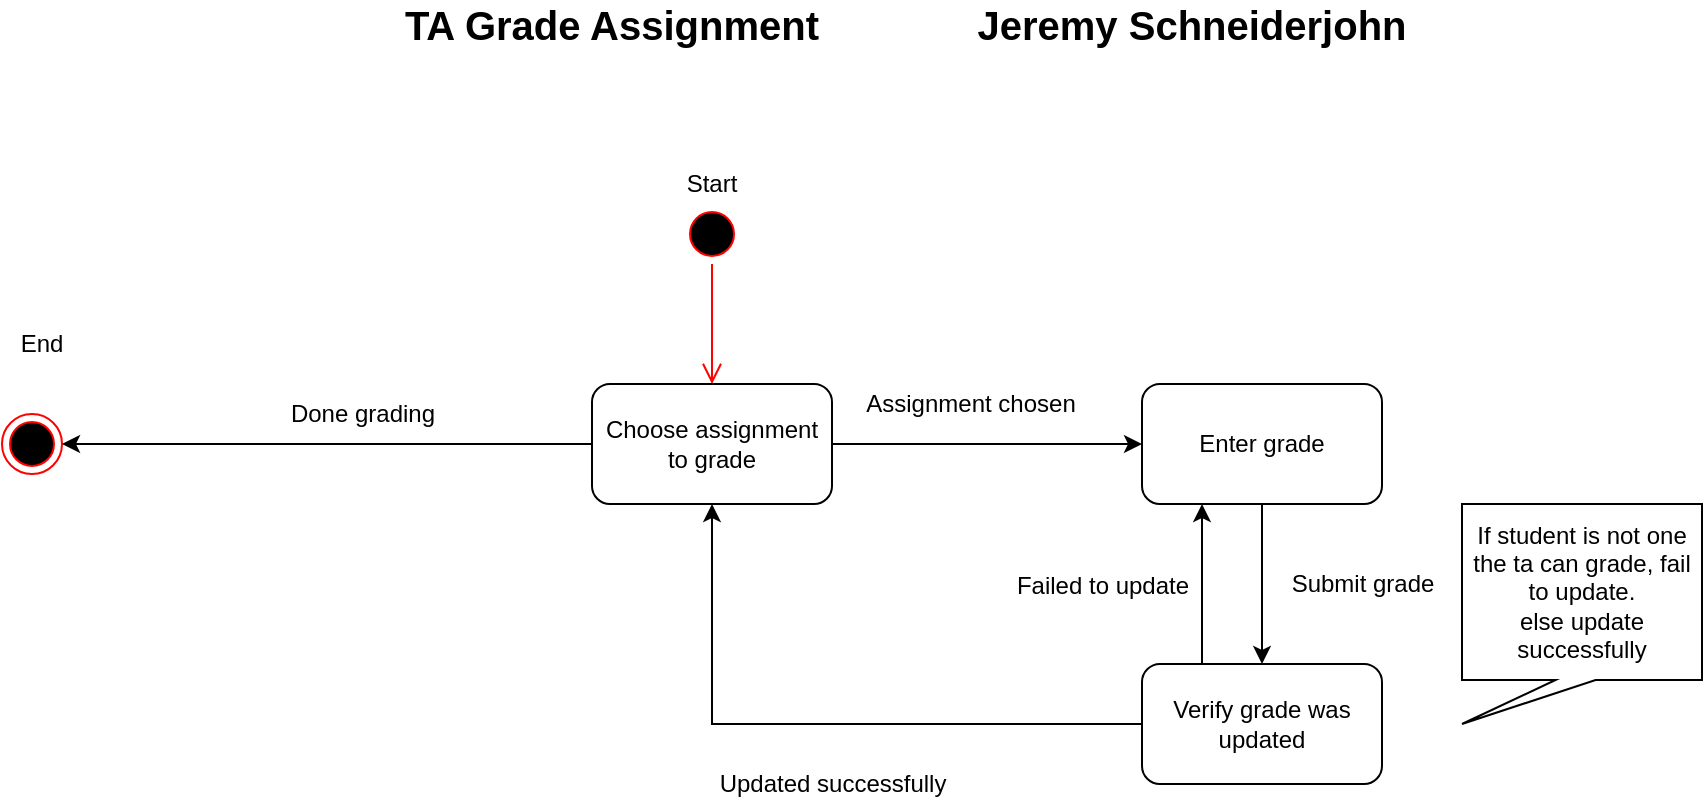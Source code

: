 <mxfile version="12.7.0" type="device"><diagram id="TWFyPcf1e1UJpvSBs_6Y" name="Page-1"><mxGraphModel dx="1038" dy="499" grid="1" gridSize="10" guides="1" tooltips="1" connect="1" arrows="1" fold="1" page="1" pageScale="1" pageWidth="850" pageHeight="1100" math="0" shadow="0"><root><mxCell id="0"/><mxCell id="1" parent="0"/><mxCell id="6j3sq4Ybq6Xct6s7ER6m-3" value="" style="ellipse;html=1;shape=startState;fillColor=#000000;strokeColor=#ff0000;" parent="1" vertex="1"><mxGeometry x="360" y="140" width="30" height="30" as="geometry"/></mxCell><mxCell id="6j3sq4Ybq6Xct6s7ER6m-4" value="" style="edgeStyle=orthogonalEdgeStyle;html=1;verticalAlign=bottom;endArrow=open;endSize=8;strokeColor=#ff0000;" parent="1" source="6j3sq4Ybq6Xct6s7ER6m-3" edge="1"><mxGeometry relative="1" as="geometry"><mxPoint x="375" y="230" as="targetPoint"/></mxGeometry></mxCell><mxCell id="6j3sq4Ybq6Xct6s7ER6m-5" value="Start" style="text;html=1;strokeColor=none;fillColor=none;align=center;verticalAlign=middle;whiteSpace=wrap;rounded=0;" parent="1" vertex="1"><mxGeometry x="355" y="120" width="40" height="20" as="geometry"/></mxCell><mxCell id="6j3sq4Ybq6Xct6s7ER6m-10" style="edgeStyle=orthogonalEdgeStyle;rounded=0;orthogonalLoop=1;jettySize=auto;html=1;exitX=1;exitY=0.5;exitDx=0;exitDy=0;entryX=0;entryY=0.5;entryDx=0;entryDy=0;" parent="1" source="6j3sq4Ybq6Xct6s7ER6m-6" target="6j3sq4Ybq6Xct6s7ER6m-7" edge="1"><mxGeometry relative="1" as="geometry"/></mxCell><mxCell id="6j3sq4Ybq6Xct6s7ER6m-12" value="Assignment chosen" style="text;html=1;align=center;verticalAlign=middle;resizable=0;points=[];labelBackgroundColor=#ffffff;" parent="6j3sq4Ybq6Xct6s7ER6m-10" vertex="1" connectable="0"><mxGeometry x="-0.293" y="3" relative="1" as="geometry"><mxPoint x="14" y="-17" as="offset"/></mxGeometry></mxCell><mxCell id="6j3sq4Ybq6Xct6s7ER6m-6" value="Choose assignment to grade" style="rounded=1;whiteSpace=wrap;html=1;" parent="1" vertex="1"><mxGeometry x="315" y="230" width="120" height="60" as="geometry"/></mxCell><mxCell id="6j3sq4Ybq6Xct6s7ER6m-15" style="edgeStyle=orthogonalEdgeStyle;rounded=0;orthogonalLoop=1;jettySize=auto;html=1;exitX=0.5;exitY=1;exitDx=0;exitDy=0;" parent="1" source="6j3sq4Ybq6Xct6s7ER6m-7" target="6j3sq4Ybq6Xct6s7ER6m-14" edge="1"><mxGeometry relative="1" as="geometry"><mxPoint x="650" y="300" as="sourcePoint"/><Array as="points"><mxPoint x="650" y="330"/><mxPoint x="650" y="330"/></Array></mxGeometry></mxCell><mxCell id="6j3sq4Ybq6Xct6s7ER6m-16" value="Submit grade" style="text;html=1;align=center;verticalAlign=middle;resizable=0;points=[];labelBackgroundColor=#ffffff;" parent="6j3sq4Ybq6Xct6s7ER6m-15" vertex="1" connectable="0"><mxGeometry x="0.18" relative="1" as="geometry"><mxPoint x="50" y="-7" as="offset"/></mxGeometry></mxCell><mxCell id="6j3sq4Ybq6Xct6s7ER6m-7" value="Enter grade" style="rounded=1;whiteSpace=wrap;html=1;" parent="1" vertex="1"><mxGeometry x="590" y="230" width="120" height="60" as="geometry"/></mxCell><mxCell id="6j3sq4Ybq6Xct6s7ER6m-8" value="" style="ellipse;html=1;shape=endState;fillColor=#000000;strokeColor=#ff0000;" parent="1" vertex="1"><mxGeometry x="20" y="245" width="30" height="30" as="geometry"/></mxCell><mxCell id="6j3sq4Ybq6Xct6s7ER6m-9" value="" style="endArrow=classic;html=1;exitX=0;exitY=0.5;exitDx=0;exitDy=0;entryX=1;entryY=0.5;entryDx=0;entryDy=0;" parent="1" source="6j3sq4Ybq6Xct6s7ER6m-6" target="6j3sq4Ybq6Xct6s7ER6m-8" edge="1"><mxGeometry width="50" height="50" relative="1" as="geometry"><mxPoint x="20" y="360" as="sourcePoint"/><mxPoint x="70" y="310" as="targetPoint"/></mxGeometry></mxCell><mxCell id="6j3sq4Ybq6Xct6s7ER6m-11" value="Done grading" style="text;html=1;align=center;verticalAlign=middle;resizable=0;points=[];labelBackgroundColor=#ffffff;" parent="6j3sq4Ybq6Xct6s7ER6m-9" vertex="1" connectable="0"><mxGeometry x="-0.44" y="-1" relative="1" as="geometry"><mxPoint x="-41" y="-14" as="offset"/></mxGeometry></mxCell><mxCell id="6j3sq4Ybq6Xct6s7ER6m-17" style="edgeStyle=orthogonalEdgeStyle;rounded=0;orthogonalLoop=1;jettySize=auto;html=1;exitX=0.25;exitY=0;exitDx=0;exitDy=0;entryX=0.25;entryY=1;entryDx=0;entryDy=0;" parent="1" source="6j3sq4Ybq6Xct6s7ER6m-14" target="6j3sq4Ybq6Xct6s7ER6m-7" edge="1"><mxGeometry relative="1" as="geometry"><Array as="points"><mxPoint x="620" y="350"/><mxPoint x="620" y="350"/></Array></mxGeometry></mxCell><mxCell id="6j3sq4Ybq6Xct6s7ER6m-18" value="Failed to update" style="text;html=1;align=center;verticalAlign=middle;resizable=0;points=[];labelBackgroundColor=#ffffff;" parent="6j3sq4Ybq6Xct6s7ER6m-17" vertex="1" connectable="0"><mxGeometry x="-0.134" y="3" relative="1" as="geometry"><mxPoint x="-47" y="-5" as="offset"/></mxGeometry></mxCell><mxCell id="6j3sq4Ybq6Xct6s7ER6m-20" style="edgeStyle=orthogonalEdgeStyle;rounded=0;orthogonalLoop=1;jettySize=auto;html=1;exitX=0;exitY=0.5;exitDx=0;exitDy=0;entryX=0.5;entryY=1;entryDx=0;entryDy=0;" parent="1" source="6j3sq4Ybq6Xct6s7ER6m-14" target="6j3sq4Ybq6Xct6s7ER6m-6" edge="1"><mxGeometry relative="1" as="geometry"/></mxCell><mxCell id="6j3sq4Ybq6Xct6s7ER6m-21" value="Updated successfully" style="text;html=1;align=center;verticalAlign=middle;resizable=0;points=[];labelBackgroundColor=#ffffff;" parent="6j3sq4Ybq6Xct6s7ER6m-20" vertex="1" connectable="0"><mxGeometry x="0.029" y="5" relative="1" as="geometry"><mxPoint x="12" y="25" as="offset"/></mxGeometry></mxCell><mxCell id="6j3sq4Ybq6Xct6s7ER6m-14" value="Verify grade was updated" style="rounded=1;whiteSpace=wrap;html=1;" parent="1" vertex="1"><mxGeometry x="590" y="370" width="120" height="60" as="geometry"/></mxCell><mxCell id="6j3sq4Ybq6Xct6s7ER6m-23" value="If student is not one the ta can grade, fail to update.&lt;br&gt;else update successfully" style="shape=callout;whiteSpace=wrap;html=1;perimeter=calloutPerimeter;rotation=0;size=22;position=0.39;position2=0;" parent="1" vertex="1"><mxGeometry x="750" y="290" width="120" height="110" as="geometry"/></mxCell><mxCell id="r_oSO8E1qgAmVUp83OdX-1" value="&lt;font size=&quot;1&quot;&gt;&lt;b style=&quot;font-size: 20px&quot;&gt;TA Grade Assignment&lt;/b&gt;&lt;/font&gt;" style="text;html=1;strokeColor=none;fillColor=none;align=center;verticalAlign=middle;whiteSpace=wrap;rounded=0;" vertex="1" parent="1"><mxGeometry x="190" y="40" width="270" height="20" as="geometry"/></mxCell><mxCell id="r_oSO8E1qgAmVUp83OdX-2" value="&lt;font size=&quot;1&quot;&gt;&lt;b style=&quot;font-size: 20px&quot;&gt;Jeremy Schneiderjohn&lt;/b&gt;&lt;/font&gt;" style="text;html=1;strokeColor=none;fillColor=none;align=center;verticalAlign=middle;whiteSpace=wrap;rounded=0;" vertex="1" parent="1"><mxGeometry x="480" y="40" width="270" height="20" as="geometry"/></mxCell><mxCell id="r_oSO8E1qgAmVUp83OdX-3" value="End" style="text;html=1;strokeColor=none;fillColor=none;align=center;verticalAlign=middle;whiteSpace=wrap;rounded=0;" vertex="1" parent="1"><mxGeometry x="20" y="200" width="40" height="20" as="geometry"/></mxCell></root></mxGraphModel></diagram></mxfile>